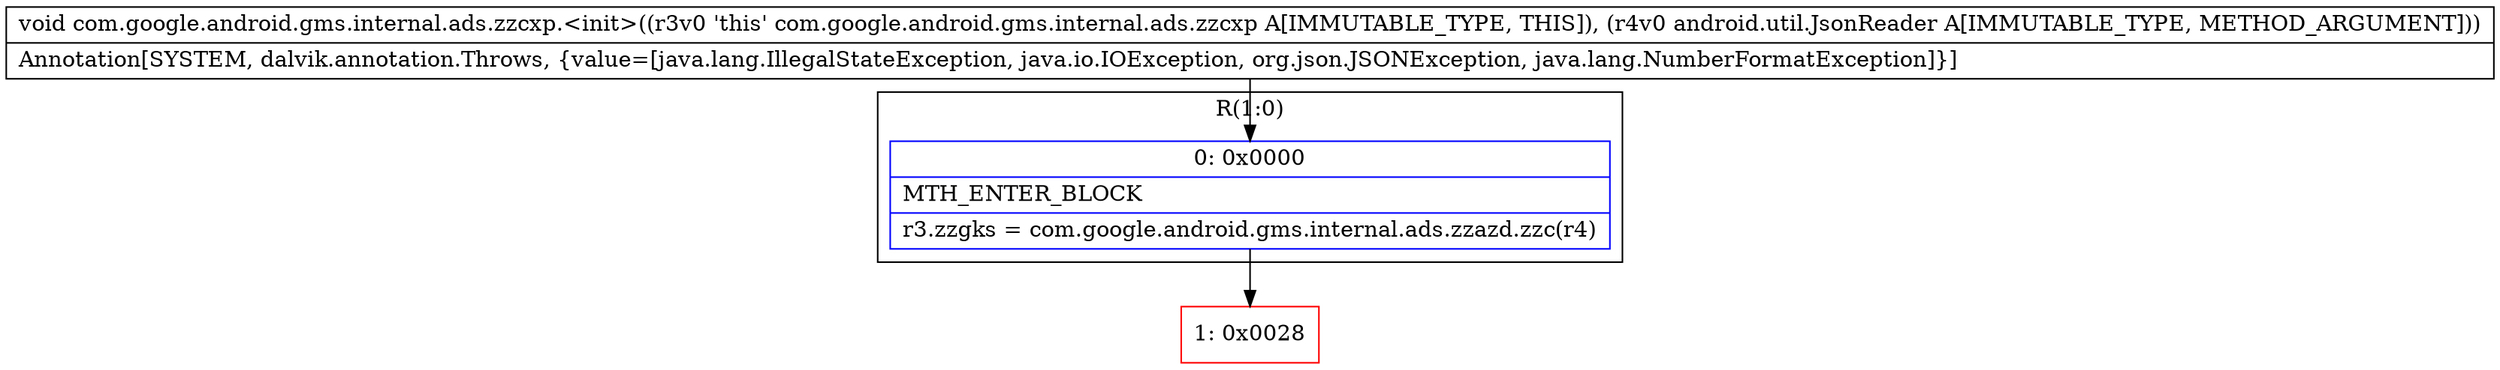 digraph "CFG forcom.google.android.gms.internal.ads.zzcxp.\<init\>(Landroid\/util\/JsonReader;)V" {
subgraph cluster_Region_1531842664 {
label = "R(1:0)";
node [shape=record,color=blue];
Node_0 [shape=record,label="{0\:\ 0x0000|MTH_ENTER_BLOCK\l|r3.zzgks = com.google.android.gms.internal.ads.zzazd.zzc(r4)\l}"];
}
Node_1 [shape=record,color=red,label="{1\:\ 0x0028}"];
MethodNode[shape=record,label="{void com.google.android.gms.internal.ads.zzcxp.\<init\>((r3v0 'this' com.google.android.gms.internal.ads.zzcxp A[IMMUTABLE_TYPE, THIS]), (r4v0 android.util.JsonReader A[IMMUTABLE_TYPE, METHOD_ARGUMENT]))  | Annotation[SYSTEM, dalvik.annotation.Throws, \{value=[java.lang.IllegalStateException, java.io.IOException, org.json.JSONException, java.lang.NumberFormatException]\}]\l}"];
MethodNode -> Node_0;
Node_0 -> Node_1;
}

